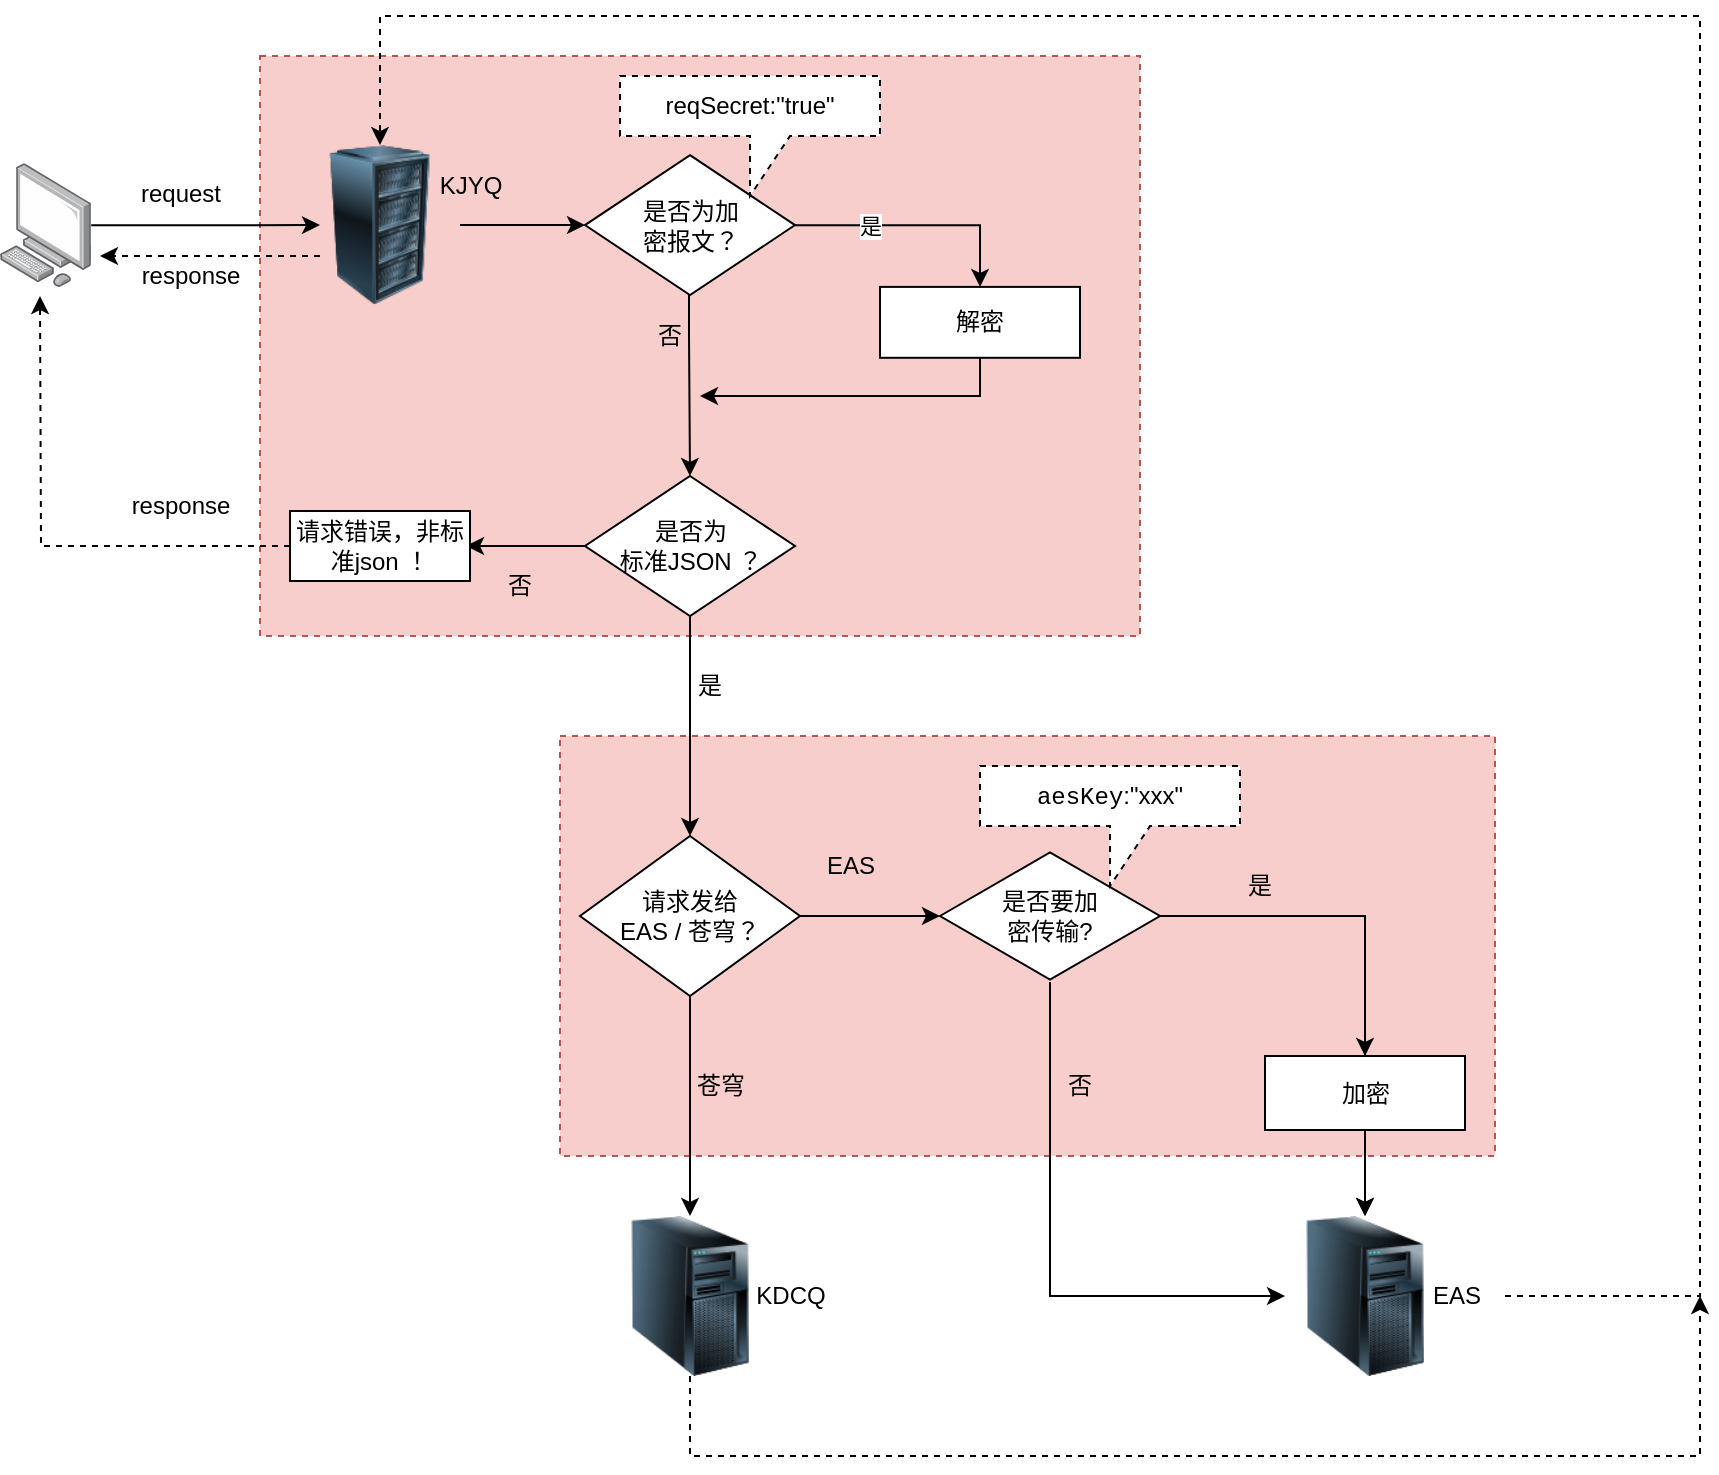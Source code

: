 <mxfile version="20.6.0" type="github">
  <diagram id="U3X7yAVofSB0_fFjsSE9" name="第 1 页">
    <mxGraphModel dx="1038" dy="539" grid="1" gridSize="10" guides="1" tooltips="1" connect="1" arrows="1" fold="1" page="1" pageScale="1" pageWidth="3300" pageHeight="4681" math="0" shadow="0">
      <root>
        <mxCell id="0" />
        <mxCell id="1" parent="0" />
        <mxCell id="NWSvcn1y5vmJvd92Y7-b-102" value="" style="rounded=0;whiteSpace=wrap;html=1;dashed=1;fillColor=#f8cecc;strokeColor=#b85450;" parent="1" vertex="1">
          <mxGeometry x="350" y="420" width="467.5" height="210" as="geometry" />
        </mxCell>
        <mxCell id="NWSvcn1y5vmJvd92Y7-b-82" value="" style="rounded=0;whiteSpace=wrap;html=1;dashed=1;fillColor=#f8cecc;strokeColor=#b85450;" parent="1" vertex="1">
          <mxGeometry x="200" y="80" width="440" height="290" as="geometry" />
        </mxCell>
        <mxCell id="NWSvcn1y5vmJvd92Y7-b-14" style="edgeStyle=orthogonalEdgeStyle;rounded=0;orthogonalLoop=1;jettySize=auto;html=1;" parent="1" source="NWSvcn1y5vmJvd92Y7-b-3" edge="1">
          <mxGeometry relative="1" as="geometry">
            <mxPoint x="230" y="164.55" as="targetPoint" />
          </mxGeometry>
        </mxCell>
        <mxCell id="NWSvcn1y5vmJvd92Y7-b-3" value="" style="points=[];aspect=fixed;html=1;align=center;shadow=0;dashed=0;image;image=img/lib/allied_telesis/computer_and_terminals/Personal_Computer.svg;" parent="1" vertex="1">
          <mxGeometry x="70" y="133.65" width="45.6" height="61.8" as="geometry" />
        </mxCell>
        <mxCell id="aQu6GG9CXCyOtQhi5hAx-2" style="edgeStyle=orthogonalEdgeStyle;rounded=0;orthogonalLoop=1;jettySize=auto;html=1;dashed=1;" edge="1" parent="1" source="NWSvcn1y5vmJvd92Y7-b-10">
          <mxGeometry relative="1" as="geometry">
            <mxPoint x="920" y="700" as="targetPoint" />
            <Array as="points">
              <mxPoint x="415" y="780" />
              <mxPoint x="920" y="780" />
            </Array>
          </mxGeometry>
        </mxCell>
        <mxCell id="NWSvcn1y5vmJvd92Y7-b-10" value="" style="image;html=1;image=img/lib/clip_art/computers/Server_Tower_128x128.png" parent="1" vertex="1">
          <mxGeometry x="375" y="660" width="80" height="80" as="geometry" />
        </mxCell>
        <mxCell id="B21uSw1qVCdi_lBnASV5-16" style="edgeStyle=orthogonalEdgeStyle;rounded=0;orthogonalLoop=1;jettySize=auto;html=1;entryX=0.5;entryY=0;entryDx=0;entryDy=0;dashed=1;" parent="1" source="NWSvcn1y5vmJvd92Y7-b-20" target="NWSvcn1y5vmJvd92Y7-b-13" edge="1">
          <mxGeometry relative="1" as="geometry">
            <Array as="points">
              <mxPoint x="920" y="700" />
              <mxPoint x="920" y="60" />
              <mxPoint x="260" y="60" />
            </Array>
          </mxGeometry>
        </mxCell>
        <mxCell id="NWSvcn1y5vmJvd92Y7-b-11" value="" style="image;html=1;image=img/lib/clip_art/computers/Server_Tower_128x128.png" parent="1" vertex="1">
          <mxGeometry x="712.5" y="660" width="80" height="80" as="geometry" />
        </mxCell>
        <mxCell id="NWSvcn1y5vmJvd92Y7-b-30" value="" style="edgeStyle=orthogonalEdgeStyle;rounded=0;orthogonalLoop=1;jettySize=auto;html=1;" parent="1" source="NWSvcn1y5vmJvd92Y7-b-13" target="NWSvcn1y5vmJvd92Y7-b-24" edge="1">
          <mxGeometry relative="1" as="geometry">
            <mxPoint x="320" y="164.6" as="sourcePoint" />
          </mxGeometry>
        </mxCell>
        <mxCell id="NWSvcn1y5vmJvd92Y7-b-13" value="" style="image;html=1;image=img/lib/clip_art/computers/Server_Rack_128x128.png" parent="1" vertex="1">
          <mxGeometry x="220" y="124.55" width="80" height="80" as="geometry" />
        </mxCell>
        <mxCell id="NWSvcn1y5vmJvd92Y7-b-19" value="KDCQ" style="text;html=1;align=center;verticalAlign=middle;resizable=0;points=[];autosize=1;strokeColor=none;fillColor=none;" parent="1" vertex="1">
          <mxGeometry x="435" y="685" width="60" height="30" as="geometry" />
        </mxCell>
        <mxCell id="NWSvcn1y5vmJvd92Y7-b-20" value="EAS" style="text;html=1;align=center;verticalAlign=middle;resizable=0;points=[];autosize=1;strokeColor=none;fillColor=none;" parent="1" vertex="1">
          <mxGeometry x="772.5" y="685" width="50" height="30" as="geometry" />
        </mxCell>
        <mxCell id="NWSvcn1y5vmJvd92Y7-b-21" value="request" style="text;html=1;align=center;verticalAlign=middle;resizable=0;points=[];autosize=1;strokeColor=none;fillColor=none;" parent="1" vertex="1">
          <mxGeometry x="130" y="133.65" width="60" height="30" as="geometry" />
        </mxCell>
        <mxCell id="NWSvcn1y5vmJvd92Y7-b-81" style="edgeStyle=orthogonalEdgeStyle;rounded=0;orthogonalLoop=1;jettySize=auto;html=1;entryX=0.5;entryY=0;entryDx=0;entryDy=0;" parent="1" source="NWSvcn1y5vmJvd92Y7-b-24" target="NWSvcn1y5vmJvd92Y7-b-54" edge="1">
          <mxGeometry relative="1" as="geometry" />
        </mxCell>
        <mxCell id="NWSvcn1y5vmJvd92Y7-b-24" value="是否为加&lt;br&gt;密报文？" style="rhombus;whiteSpace=wrap;html=1;" parent="1" vertex="1">
          <mxGeometry x="362.5" y="129.55" width="105" height="70" as="geometry" />
        </mxCell>
        <mxCell id="NWSvcn1y5vmJvd92Y7-b-36" style="edgeStyle=orthogonalEdgeStyle;rounded=0;orthogonalLoop=1;jettySize=auto;html=1;" parent="1" edge="1">
          <mxGeometry relative="1" as="geometry">
            <mxPoint x="414.5" y="199.55" as="sourcePoint" />
            <mxPoint x="415" y="290" as="targetPoint" />
            <Array as="points">
              <mxPoint x="414.5" y="219.55" />
              <mxPoint x="414.5" y="409.55" />
            </Array>
          </mxGeometry>
        </mxCell>
        <mxCell id="NWSvcn1y5vmJvd92Y7-b-40" style="edgeStyle=orthogonalEdgeStyle;rounded=0;orthogonalLoop=1;jettySize=auto;html=1;exitX=1;exitY=0.5;exitDx=0;exitDy=0;" parent="1" source="NWSvcn1y5vmJvd92Y7-b-37" edge="1">
          <mxGeometry relative="1" as="geometry">
            <mxPoint x="540" y="510" as="targetPoint" />
          </mxGeometry>
        </mxCell>
        <mxCell id="NWSvcn1y5vmJvd92Y7-b-105" style="edgeStyle=orthogonalEdgeStyle;rounded=0;orthogonalLoop=1;jettySize=auto;html=1;fontColor=#000000;" parent="1" source="NWSvcn1y5vmJvd92Y7-b-37" target="NWSvcn1y5vmJvd92Y7-b-10" edge="1">
          <mxGeometry relative="1" as="geometry" />
        </mxCell>
        <mxCell id="NWSvcn1y5vmJvd92Y7-b-37" value="请求发给&lt;br&gt;EAS / 苍穹？" style="rhombus;whiteSpace=wrap;html=1;" parent="1" vertex="1">
          <mxGeometry x="360" y="470" width="110" height="80" as="geometry" />
        </mxCell>
        <mxCell id="NWSvcn1y5vmJvd92Y7-b-41" value="EAS" style="text;html=1;align=center;verticalAlign=middle;resizable=0;points=[];autosize=1;strokeColor=none;fillColor=none;" parent="1" vertex="1">
          <mxGeometry x="470" y="470" width="50" height="30" as="geometry" />
        </mxCell>
        <mxCell id="NWSvcn1y5vmJvd92Y7-b-46" value="苍穹" style="text;html=1;align=center;verticalAlign=middle;resizable=0;points=[];autosize=1;strokeColor=none;fillColor=none;" parent="1" vertex="1">
          <mxGeometry x="405" y="580" width="50" height="30" as="geometry" />
        </mxCell>
        <mxCell id="NWSvcn1y5vmJvd92Y7-b-50" value="是" style="edgeLabel;html=1;align=center;verticalAlign=middle;resizable=0;points=[];" parent="1" vertex="1" connectable="0">
          <mxGeometry x="599.999" y="100.0" as="geometry">
            <mxPoint x="-95" y="65" as="offset" />
          </mxGeometry>
        </mxCell>
        <mxCell id="NWSvcn1y5vmJvd92Y7-b-79" style="edgeStyle=orthogonalEdgeStyle;rounded=0;orthogonalLoop=1;jettySize=auto;html=1;" parent="1" source="NWSvcn1y5vmJvd92Y7-b-54" edge="1">
          <mxGeometry relative="1" as="geometry">
            <mxPoint x="420" y="250" as="targetPoint" />
            <Array as="points">
              <mxPoint x="560" y="250" />
            </Array>
          </mxGeometry>
        </mxCell>
        <mxCell id="NWSvcn1y5vmJvd92Y7-b-54" value="解密" style="rounded=0;whiteSpace=wrap;html=1;" parent="1" vertex="1">
          <mxGeometry x="510" y="195.45" width="100" height="35.45" as="geometry" />
        </mxCell>
        <mxCell id="NWSvcn1y5vmJvd92Y7-b-68" value="否" style="text;html=1;strokeColor=none;fillColor=none;align=center;verticalAlign=middle;whiteSpace=wrap;rounded=0;" parent="1" vertex="1">
          <mxGeometry x="375" y="204.55" width="60" height="30" as="geometry" />
        </mxCell>
        <mxCell id="NWSvcn1y5vmJvd92Y7-b-71" value="KJYQ" style="text;html=1;align=center;verticalAlign=middle;resizable=0;points=[];autosize=1;strokeColor=none;fillColor=none;" parent="1" vertex="1">
          <mxGeometry x="280" y="129.55" width="50" height="30" as="geometry" />
        </mxCell>
        <mxCell id="NWSvcn1y5vmJvd92Y7-b-83" value="reqSecret:&quot;true&quot;" style="shape=callout;whiteSpace=wrap;html=1;perimeter=calloutPerimeter;dashed=1;" parent="1" vertex="1">
          <mxGeometry x="380" y="90" width="130" height="60" as="geometry" />
        </mxCell>
        <mxCell id="NWSvcn1y5vmJvd92Y7-b-98" style="edgeStyle=orthogonalEdgeStyle;rounded=0;orthogonalLoop=1;jettySize=auto;html=1;entryX=0.5;entryY=0;entryDx=0;entryDy=0;fontColor=#000000;" parent="1" source="NWSvcn1y5vmJvd92Y7-b-84" target="NWSvcn1y5vmJvd92Y7-b-89" edge="1">
          <mxGeometry relative="1" as="geometry" />
        </mxCell>
        <mxCell id="NWSvcn1y5vmJvd92Y7-b-103" style="edgeStyle=orthogonalEdgeStyle;rounded=0;orthogonalLoop=1;jettySize=auto;html=1;fontColor=#000000;" parent="1" source="NWSvcn1y5vmJvd92Y7-b-84" target="NWSvcn1y5vmJvd92Y7-b-11" edge="1">
          <mxGeometry relative="1" as="geometry" />
        </mxCell>
        <mxCell id="NWSvcn1y5vmJvd92Y7-b-104" style="edgeStyle=orthogonalEdgeStyle;rounded=0;orthogonalLoop=1;jettySize=auto;html=1;fontColor=#000000;" parent="1" source="NWSvcn1y5vmJvd92Y7-b-84" target="NWSvcn1y5vmJvd92Y7-b-11" edge="1">
          <mxGeometry relative="1" as="geometry">
            <Array as="points">
              <mxPoint x="595" y="700" />
            </Array>
          </mxGeometry>
        </mxCell>
        <mxCell id="NWSvcn1y5vmJvd92Y7-b-84" value="是否要加&lt;br&gt;密传输?" style="html=1;whiteSpace=wrap;aspect=fixed;shape=isoRectangle;" parent="1" vertex="1">
          <mxGeometry x="540" y="477" width="110" height="66" as="geometry" />
        </mxCell>
        <mxCell id="NWSvcn1y5vmJvd92Y7-b-85" value="&lt;span style=&quot;background-color: rgb(255, 255, 255); font-family: Consolas, courier;&quot;&gt;aesKey&lt;/span&gt;:&quot;xxx&quot;" style="shape=callout;whiteSpace=wrap;html=1;perimeter=calloutPerimeter;dashed=1;fontColor=#000000;" parent="1" vertex="1">
          <mxGeometry x="560" y="435" width="130" height="60" as="geometry" />
        </mxCell>
        <mxCell id="NWSvcn1y5vmJvd92Y7-b-101" style="edgeStyle=orthogonalEdgeStyle;rounded=0;orthogonalLoop=1;jettySize=auto;html=1;fontColor=#000000;" parent="1" source="NWSvcn1y5vmJvd92Y7-b-89" target="NWSvcn1y5vmJvd92Y7-b-11" edge="1">
          <mxGeometry relative="1" as="geometry" />
        </mxCell>
        <mxCell id="NWSvcn1y5vmJvd92Y7-b-89" value="加密" style="rounded=0;whiteSpace=wrap;html=1;" parent="1" vertex="1">
          <mxGeometry x="702.5" y="580" width="100" height="37" as="geometry" />
        </mxCell>
        <mxCell id="NWSvcn1y5vmJvd92Y7-b-92" value="是" style="text;html=1;strokeColor=none;fillColor=none;align=center;verticalAlign=middle;whiteSpace=wrap;rounded=0;fontColor=#000000;" parent="1" vertex="1">
          <mxGeometry x="670" y="480" width="60" height="30" as="geometry" />
        </mxCell>
        <mxCell id="NWSvcn1y5vmJvd92Y7-b-97" value="否" style="text;html=1;strokeColor=none;fillColor=none;align=center;verticalAlign=middle;whiteSpace=wrap;rounded=0;fontColor=#000000;" parent="1" vertex="1">
          <mxGeometry x="580" y="580" width="60" height="30" as="geometry" />
        </mxCell>
        <mxCell id="B21uSw1qVCdi_lBnASV5-2" style="edgeStyle=orthogonalEdgeStyle;rounded=0;orthogonalLoop=1;jettySize=auto;html=1;" parent="1" source="B21uSw1qVCdi_lBnASV5-1" target="NWSvcn1y5vmJvd92Y7-b-37" edge="1">
          <mxGeometry relative="1" as="geometry" />
        </mxCell>
        <mxCell id="B21uSw1qVCdi_lBnASV5-6" style="edgeStyle=orthogonalEdgeStyle;rounded=0;orthogonalLoop=1;jettySize=auto;html=1;" parent="1" source="B21uSw1qVCdi_lBnASV5-1" edge="1">
          <mxGeometry relative="1" as="geometry">
            <mxPoint x="303" y="325" as="targetPoint" />
          </mxGeometry>
        </mxCell>
        <mxCell id="B21uSw1qVCdi_lBnASV5-1" value="是否为&lt;br&gt;标准JSON ？" style="rhombus;whiteSpace=wrap;html=1;" parent="1" vertex="1">
          <mxGeometry x="362.5" y="290" width="105" height="70" as="geometry" />
        </mxCell>
        <mxCell id="B21uSw1qVCdi_lBnASV5-3" value="是" style="text;html=1;strokeColor=none;fillColor=none;align=center;verticalAlign=middle;whiteSpace=wrap;rounded=0;" parent="1" vertex="1">
          <mxGeometry x="395" y="380" width="60" height="30" as="geometry" />
        </mxCell>
        <mxCell id="B21uSw1qVCdi_lBnASV5-9" style="edgeStyle=orthogonalEdgeStyle;rounded=0;orthogonalLoop=1;jettySize=auto;html=1;dashed=1;" parent="1" source="B21uSw1qVCdi_lBnASV5-7" edge="1">
          <mxGeometry relative="1" as="geometry">
            <mxPoint x="90" y="200" as="targetPoint" />
          </mxGeometry>
        </mxCell>
        <mxCell id="B21uSw1qVCdi_lBnASV5-7" value="请求错误，非标准json ！" style="rounded=0;whiteSpace=wrap;html=1;" parent="1" vertex="1">
          <mxGeometry x="215" y="307.5" width="90" height="35" as="geometry" />
        </mxCell>
        <mxCell id="B21uSw1qVCdi_lBnASV5-12" value="否" style="text;html=1;strokeColor=none;fillColor=none;align=center;verticalAlign=middle;whiteSpace=wrap;rounded=0;" parent="1" vertex="1">
          <mxGeometry x="300" y="330" width="60" height="30" as="geometry" />
        </mxCell>
        <mxCell id="B21uSw1qVCdi_lBnASV5-13" value="response" style="text;html=1;align=center;verticalAlign=middle;resizable=0;points=[];autosize=1;strokeColor=none;fillColor=none;" parent="1" vertex="1">
          <mxGeometry x="125" y="290" width="70" height="30" as="geometry" />
        </mxCell>
        <mxCell id="B21uSw1qVCdi_lBnASV5-17" value="" style="endArrow=classic;html=1;rounded=0;dashed=1;exitX=0.125;exitY=0.693;exitDx=0;exitDy=0;exitPerimeter=0;" parent="1" source="NWSvcn1y5vmJvd92Y7-b-13" edge="1">
          <mxGeometry width="50" height="50" relative="1" as="geometry">
            <mxPoint x="190" y="180" as="sourcePoint" />
            <mxPoint x="120" y="180" as="targetPoint" />
            <Array as="points">
              <mxPoint x="140" y="180" />
            </Array>
          </mxGeometry>
        </mxCell>
        <mxCell id="B21uSw1qVCdi_lBnASV5-19" value="response" style="text;html=1;align=center;verticalAlign=middle;resizable=0;points=[];autosize=1;strokeColor=none;fillColor=none;" parent="1" vertex="1">
          <mxGeometry x="130" y="174.55" width="70" height="30" as="geometry" />
        </mxCell>
      </root>
    </mxGraphModel>
  </diagram>
</mxfile>
